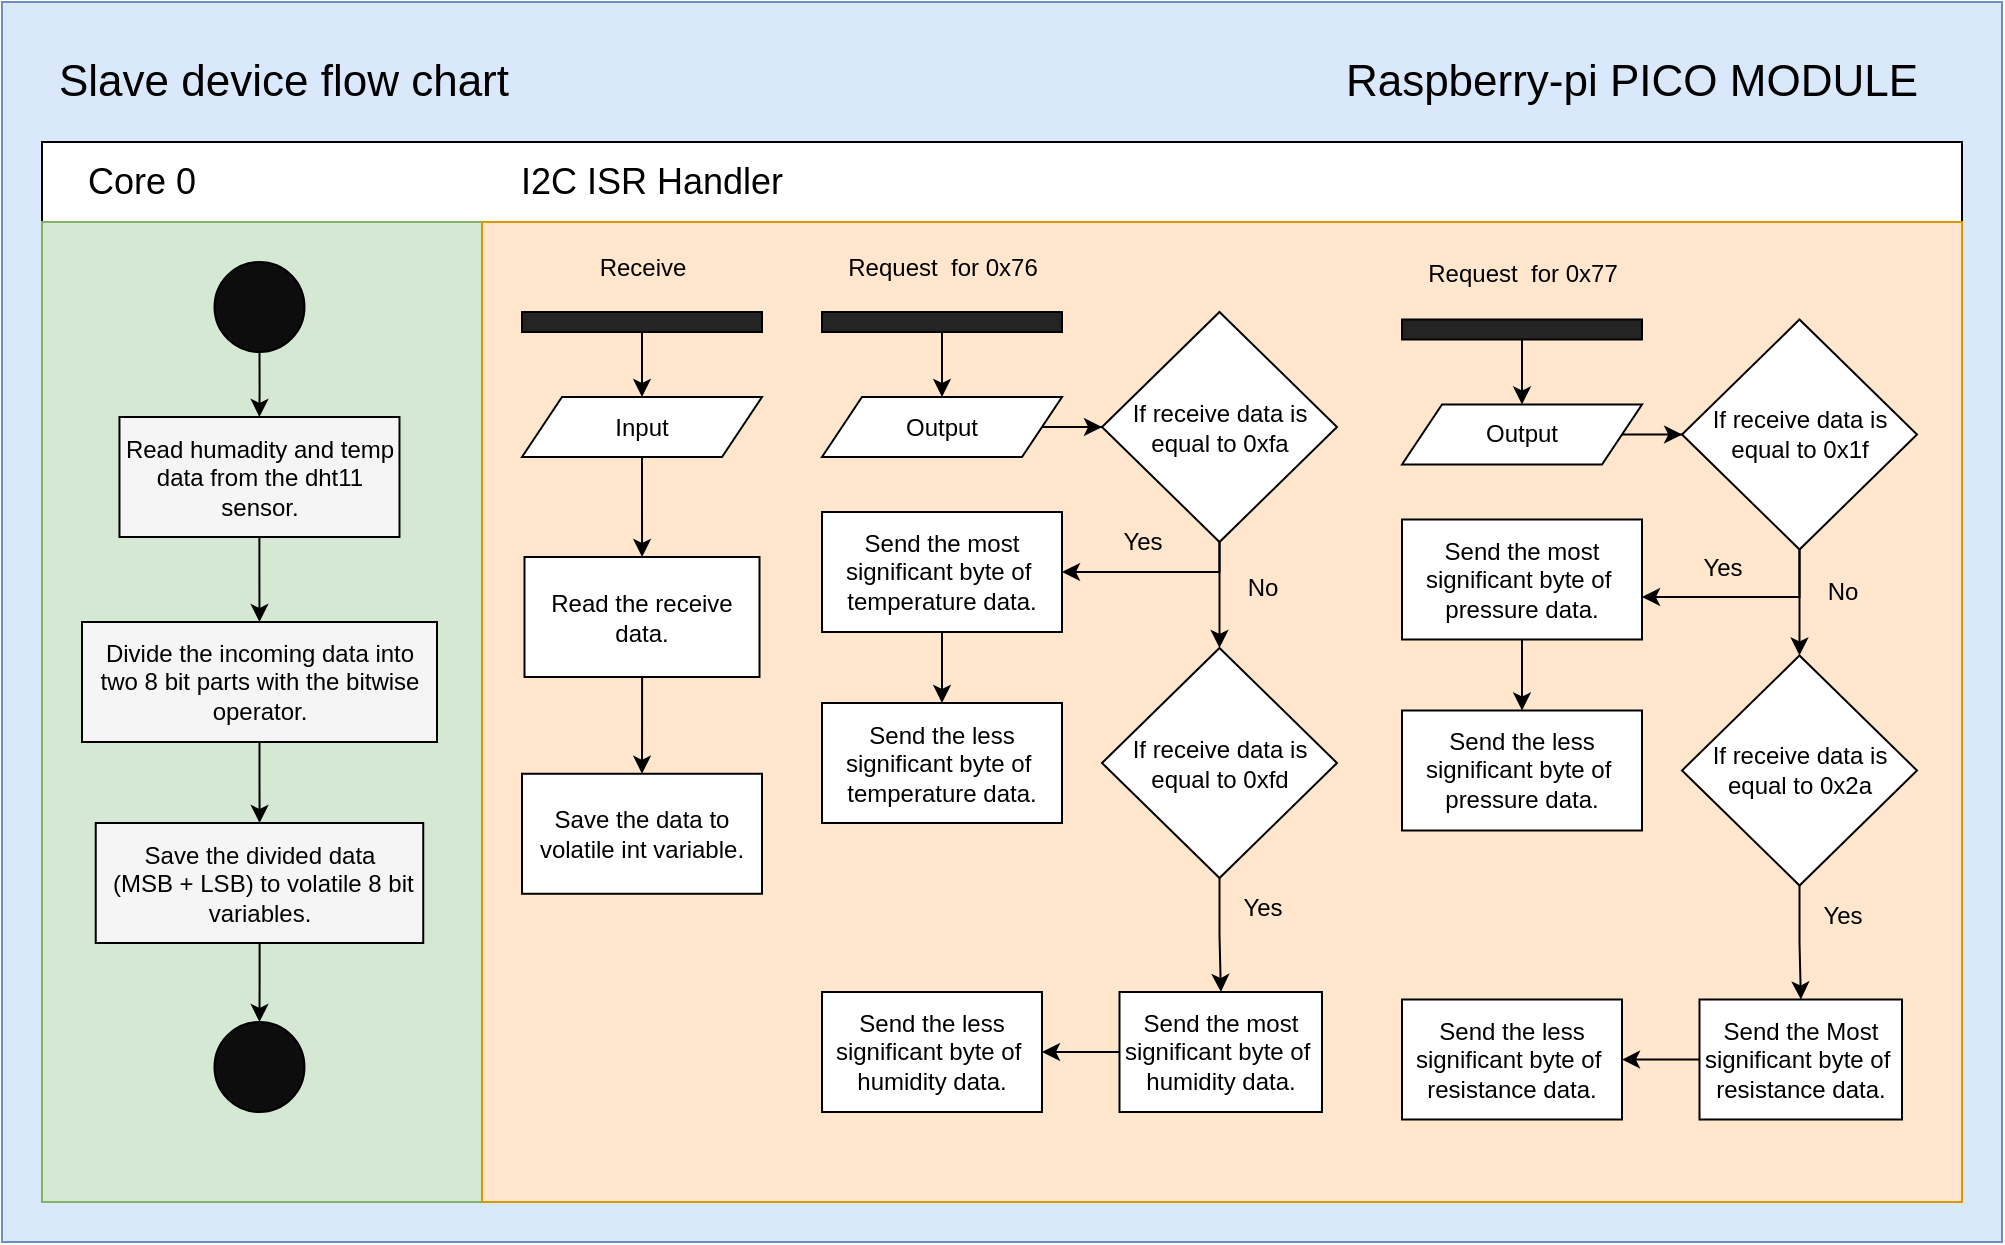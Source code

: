<mxfile version="21.1.2" type="device">
  <diagram name="Page-1" id="3akdgrDcjlKZiMJ0wSv5">
    <mxGraphModel dx="584" dy="843" grid="1" gridSize="10" guides="1" tooltips="1" connect="1" arrows="1" fold="1" page="1" pageScale="1" pageWidth="850" pageHeight="1100" math="0" shadow="0">
      <root>
        <mxCell id="0" />
        <mxCell id="1" parent="0" />
        <mxCell id="VJAGyJHKDzql0RKUSMaD-1" value="" style="rounded=0;whiteSpace=wrap;html=1;fillColor=#dae8fc;strokeColor=#6c8ebf;" parent="1" vertex="1">
          <mxGeometry x="1010" y="170" width="1000" height="620" as="geometry" />
        </mxCell>
        <mxCell id="VJAGyJHKDzql0RKUSMaD-2" value="" style="rounded=0;whiteSpace=wrap;html=1;" parent="1" vertex="1">
          <mxGeometry x="1030" y="240" width="960" height="530" as="geometry" />
        </mxCell>
        <mxCell id="VJAGyJHKDzql0RKUSMaD-3" value="" style="rounded=0;whiteSpace=wrap;html=1;fillColor=#d5e8d4;strokeColor=#82b366;" parent="1" vertex="1">
          <mxGeometry x="1030" y="280" width="220" height="490" as="geometry" />
        </mxCell>
        <mxCell id="VJAGyJHKDzql0RKUSMaD-4" value="&lt;font style=&quot;font-size: 22px;&quot;&gt;Slave device flow chart&lt;/font&gt;" style="text;html=1;strokeColor=none;fillColor=none;align=center;verticalAlign=middle;whiteSpace=wrap;rounded=0;" parent="1" vertex="1">
          <mxGeometry x="1030" y="180" width="241.87" height="60" as="geometry" />
        </mxCell>
        <mxCell id="VJAGyJHKDzql0RKUSMaD-5" value="&lt;font style=&quot;font-size: 18px;&quot;&gt;Core 0&lt;/font&gt;" style="text;html=1;strokeColor=none;fillColor=none;align=center;verticalAlign=middle;whiteSpace=wrap;rounded=0;" parent="1" vertex="1">
          <mxGeometry x="1030" y="240" width="100" height="40" as="geometry" />
        </mxCell>
        <mxCell id="VJAGyJHKDzql0RKUSMaD-6" value="&lt;font style=&quot;font-size: 18px;&quot;&gt;I2C ISR Handler&lt;/font&gt;" style="text;html=1;strokeColor=none;fillColor=none;align=center;verticalAlign=middle;whiteSpace=wrap;rounded=0;" parent="1" vertex="1">
          <mxGeometry x="1250" y="240" width="170" height="40" as="geometry" />
        </mxCell>
        <mxCell id="VJAGyJHKDzql0RKUSMaD-7" value="" style="edgeStyle=orthogonalEdgeStyle;rounded=0;orthogonalLoop=1;jettySize=auto;html=1;" parent="1" source="VJAGyJHKDzql0RKUSMaD-8" target="VJAGyJHKDzql0RKUSMaD-10" edge="1">
          <mxGeometry relative="1" as="geometry" />
        </mxCell>
        <mxCell id="VJAGyJHKDzql0RKUSMaD-8" value="" style="ellipse;whiteSpace=wrap;html=1;aspect=fixed;fillColor=#0D0D0D;" parent="1" vertex="1">
          <mxGeometry x="1116.25" y="300" width="45" height="45" as="geometry" />
        </mxCell>
        <mxCell id="VJAGyJHKDzql0RKUSMaD-9" value="" style="edgeStyle=orthogonalEdgeStyle;rounded=0;orthogonalLoop=1;jettySize=auto;html=1;" parent="1" source="VJAGyJHKDzql0RKUSMaD-10" target="VJAGyJHKDzql0RKUSMaD-12" edge="1">
          <mxGeometry relative="1" as="geometry" />
        </mxCell>
        <mxCell id="VJAGyJHKDzql0RKUSMaD-10" value="Read humadity and temp data from the dht11 sensor." style="whiteSpace=wrap;html=1;fillColor=#F5F5F5;" parent="1" vertex="1">
          <mxGeometry x="1068.74" y="377.5" width="140" height="60" as="geometry" />
        </mxCell>
        <mxCell id="VJAGyJHKDzql0RKUSMaD-11" value="" style="edgeStyle=orthogonalEdgeStyle;rounded=0;orthogonalLoop=1;jettySize=auto;html=1;" parent="1" source="VJAGyJHKDzql0RKUSMaD-12" target="VJAGyJHKDzql0RKUSMaD-14" edge="1">
          <mxGeometry relative="1" as="geometry" />
        </mxCell>
        <mxCell id="VJAGyJHKDzql0RKUSMaD-12" value="Divide the incoming data into two 8 bit parts with the bitwise operator." style="whiteSpace=wrap;html=1;fillColor=#F5F5F5;" parent="1" vertex="1">
          <mxGeometry x="1050" y="480" width="177.5" height="60" as="geometry" />
        </mxCell>
        <mxCell id="JX3ZL4rv4u2orXnneiwp-1" value="" style="edgeStyle=orthogonalEdgeStyle;rounded=0;orthogonalLoop=1;jettySize=auto;html=1;" parent="1" source="VJAGyJHKDzql0RKUSMaD-14" target="VJAGyJHKDzql0RKUSMaD-25" edge="1">
          <mxGeometry relative="1" as="geometry" />
        </mxCell>
        <mxCell id="VJAGyJHKDzql0RKUSMaD-14" value="Save the divided data&lt;br&gt;&amp;nbsp;(MSB + LSB) to volatile 8 bit variables." style="whiteSpace=wrap;html=1;fillColor=#F5F5F5;" parent="1" vertex="1">
          <mxGeometry x="1056.87" y="580.5" width="163.75" height="60" as="geometry" />
        </mxCell>
        <mxCell id="VJAGyJHKDzql0RKUSMaD-15" value="" style="rounded=0;whiteSpace=wrap;html=1;fillColor=#ffe6cc;strokeColor=#d79b00;" parent="1" vertex="1">
          <mxGeometry x="1250" y="280" width="740" height="490" as="geometry" />
        </mxCell>
        <mxCell id="VJAGyJHKDzql0RKUSMaD-25" value="" style="ellipse;whiteSpace=wrap;html=1;aspect=fixed;fillColor=#0D0D0D;" parent="1" vertex="1">
          <mxGeometry x="1116.24" y="680" width="45" height="45" as="geometry" />
        </mxCell>
        <mxCell id="VJAGyJHKDzql0RKUSMaD-44" value="&lt;font style=&quot;font-size: 22px;&quot;&gt;Raspberry-pi PICO MODULE&lt;/font&gt;" style="text;html=1;strokeColor=none;fillColor=none;align=center;verticalAlign=middle;whiteSpace=wrap;rounded=0;" parent="1" vertex="1">
          <mxGeometry x="1660" y="180" width="330" height="60" as="geometry" />
        </mxCell>
        <mxCell id="VJAGyJHKDzql0RKUSMaD-64" value="" style="edgeStyle=orthogonalEdgeStyle;rounded=0;orthogonalLoop=1;jettySize=auto;html=1;" parent="1" source="VJAGyJHKDzql0RKUSMaD-49" target="VJAGyJHKDzql0RKUSMaD-63" edge="1">
          <mxGeometry relative="1" as="geometry" />
        </mxCell>
        <mxCell id="VJAGyJHKDzql0RKUSMaD-49" value="Input" style="shape=parallelogram;perimeter=parallelogramPerimeter;whiteSpace=wrap;html=1;fixedSize=1;" parent="1" vertex="1">
          <mxGeometry x="1270" y="367.5" width="120" height="30" as="geometry" />
        </mxCell>
        <mxCell id="VJAGyJHKDzql0RKUSMaD-54" style="edgeStyle=orthogonalEdgeStyle;rounded=0;orthogonalLoop=1;jettySize=auto;html=1;" parent="1" source="VJAGyJHKDzql0RKUSMaD-53" target="VJAGyJHKDzql0RKUSMaD-49" edge="1">
          <mxGeometry relative="1" as="geometry">
            <Array as="points">
              <mxPoint x="1330" y="350" />
              <mxPoint x="1330" y="350" />
            </Array>
          </mxGeometry>
        </mxCell>
        <mxCell id="VJAGyJHKDzql0RKUSMaD-53" value="" style="rounded=0;whiteSpace=wrap;html=1;fillColor=#242424;" parent="1" vertex="1">
          <mxGeometry x="1270" y="325" width="120" height="10" as="geometry" />
        </mxCell>
        <mxCell id="JX3ZL4rv4u2orXnneiwp-8" value="" style="edgeStyle=orthogonalEdgeStyle;rounded=0;orthogonalLoop=1;jettySize=auto;html=1;" parent="1" source="VJAGyJHKDzql0RKUSMaD-55" target="JX3ZL4rv4u2orXnneiwp-7" edge="1">
          <mxGeometry relative="1" as="geometry" />
        </mxCell>
        <mxCell id="VJAGyJHKDzql0RKUSMaD-55" value="Output" style="shape=parallelogram;perimeter=parallelogramPerimeter;whiteSpace=wrap;html=1;fixedSize=1;" parent="1" vertex="1">
          <mxGeometry x="1420" y="367.5" width="120" height="30" as="geometry" />
        </mxCell>
        <mxCell id="VJAGyJHKDzql0RKUSMaD-57" style="edgeStyle=orthogonalEdgeStyle;rounded=0;orthogonalLoop=1;jettySize=auto;html=1;" parent="1" source="VJAGyJHKDzql0RKUSMaD-56" target="VJAGyJHKDzql0RKUSMaD-55" edge="1">
          <mxGeometry relative="1" as="geometry" />
        </mxCell>
        <mxCell id="VJAGyJHKDzql0RKUSMaD-56" value="" style="rounded=0;whiteSpace=wrap;html=1;fillColor=#242424;" parent="1" vertex="1">
          <mxGeometry x="1420" y="325" width="120" height="10" as="geometry" />
        </mxCell>
        <mxCell id="VJAGyJHKDzql0RKUSMaD-58" value="Request&amp;nbsp;&amp;nbsp;for&amp;nbsp;0x76" style="text;html=1;align=center;verticalAlign=middle;resizable=0;points=[];autosize=1;strokeColor=none;fillColor=none;" parent="1" vertex="1">
          <mxGeometry x="1420" y="287.5" width="120" height="30" as="geometry" />
        </mxCell>
        <mxCell id="VJAGyJHKDzql0RKUSMaD-59" value="Receive" style="text;html=1;align=center;verticalAlign=middle;resizable=0;points=[];autosize=1;strokeColor=none;fillColor=none;" parent="1" vertex="1">
          <mxGeometry x="1295" y="287.5" width="70" height="30" as="geometry" />
        </mxCell>
        <mxCell id="JX3ZL4rv4u2orXnneiwp-6" value="" style="edgeStyle=orthogonalEdgeStyle;rounded=0;orthogonalLoop=1;jettySize=auto;html=1;" parent="1" source="VJAGyJHKDzql0RKUSMaD-63" target="JX3ZL4rv4u2orXnneiwp-5" edge="1">
          <mxGeometry relative="1" as="geometry" />
        </mxCell>
        <mxCell id="VJAGyJHKDzql0RKUSMaD-63" value="Read the receive data." style="whiteSpace=wrap;html=1;" parent="1" vertex="1">
          <mxGeometry x="1271.25" y="447.5" width="117.5" height="60" as="geometry" />
        </mxCell>
        <mxCell id="JX3ZL4rv4u2orXnneiwp-5" value="Save the data to volatile int variable." style="whiteSpace=wrap;html=1;" parent="1" vertex="1">
          <mxGeometry x="1270" y="555.88" width="120" height="60" as="geometry" />
        </mxCell>
        <mxCell id="JX3ZL4rv4u2orXnneiwp-13" value="" style="edgeStyle=orthogonalEdgeStyle;rounded=0;orthogonalLoop=1;jettySize=auto;html=1;" parent="1" source="JX3ZL4rv4u2orXnneiwp-7" target="JX3ZL4rv4u2orXnneiwp-12" edge="1">
          <mxGeometry relative="1" as="geometry">
            <Array as="points">
              <mxPoint x="1619" y="455" />
            </Array>
          </mxGeometry>
        </mxCell>
        <mxCell id="JX3ZL4rv4u2orXnneiwp-17" value="" style="edgeStyle=orthogonalEdgeStyle;rounded=0;orthogonalLoop=1;jettySize=auto;html=1;" parent="1" source="JX3ZL4rv4u2orXnneiwp-7" target="JX3ZL4rv4u2orXnneiwp-16" edge="1">
          <mxGeometry relative="1" as="geometry">
            <Array as="points">
              <mxPoint x="1619" y="440" />
              <mxPoint x="1619" y="440" />
            </Array>
          </mxGeometry>
        </mxCell>
        <mxCell id="JX3ZL4rv4u2orXnneiwp-7" value="If receive data is equal to&amp;nbsp;0xfa" style="rhombus;whiteSpace=wrap;html=1;" parent="1" vertex="1">
          <mxGeometry x="1560" y="325" width="117.5" height="115" as="geometry" />
        </mxCell>
        <mxCell id="JX3ZL4rv4u2orXnneiwp-21" value="" style="edgeStyle=orthogonalEdgeStyle;rounded=0;orthogonalLoop=1;jettySize=auto;html=1;" parent="1" source="JX3ZL4rv4u2orXnneiwp-12" target="JX3ZL4rv4u2orXnneiwp-20" edge="1">
          <mxGeometry relative="1" as="geometry" />
        </mxCell>
        <mxCell id="JX3ZL4rv4u2orXnneiwp-12" value="&lt;div style=&quot;border-color: var(--border-color);&quot;&gt;Send the most significant byte&amp;nbsp;of&amp;nbsp;&lt;/div&gt;temperature data." style="whiteSpace=wrap;html=1;" parent="1" vertex="1">
          <mxGeometry x="1420" y="425" width="120" height="60" as="geometry" />
        </mxCell>
        <mxCell id="JX3ZL4rv4u2orXnneiwp-19" value="" style="edgeStyle=orthogonalEdgeStyle;rounded=0;orthogonalLoop=1;jettySize=auto;html=1;" parent="1" source="JX3ZL4rv4u2orXnneiwp-16" target="JX3ZL4rv4u2orXnneiwp-18" edge="1">
          <mxGeometry relative="1" as="geometry" />
        </mxCell>
        <mxCell id="JX3ZL4rv4u2orXnneiwp-16" value="If receive data is equal to&amp;nbsp;0xfd" style="rhombus;whiteSpace=wrap;html=1;" parent="1" vertex="1">
          <mxGeometry x="1560" y="493" width="117.5" height="115" as="geometry" />
        </mxCell>
        <mxCell id="JX3ZL4rv4u2orXnneiwp-23" value="" style="edgeStyle=orthogonalEdgeStyle;rounded=0;orthogonalLoop=1;jettySize=auto;html=1;" parent="1" source="JX3ZL4rv4u2orXnneiwp-18" target="JX3ZL4rv4u2orXnneiwp-22" edge="1">
          <mxGeometry relative="1" as="geometry" />
        </mxCell>
        <mxCell id="JX3ZL4rv4u2orXnneiwp-18" value="&lt;div style=&quot;border-color: var(--border-color);&quot;&gt;Send the most significant byte&amp;nbsp;of&amp;nbsp;&lt;/div&gt;humidity data." style="whiteSpace=wrap;html=1;" parent="1" vertex="1">
          <mxGeometry x="1568.75" y="665" width="101.25" height="60" as="geometry" />
        </mxCell>
        <mxCell id="JX3ZL4rv4u2orXnneiwp-20" value="&lt;div style=&quot;border-color: var(--border-color);&quot;&gt;Send the less significant byte&amp;nbsp;of&amp;nbsp;&lt;/div&gt;temperature data." style="whiteSpace=wrap;html=1;" parent="1" vertex="1">
          <mxGeometry x="1420" y="520.5" width="120" height="60" as="geometry" />
        </mxCell>
        <mxCell id="JX3ZL4rv4u2orXnneiwp-22" value="&lt;div style=&quot;border-color: var(--border-color);&quot;&gt;Send the less significant byte&amp;nbsp;of&amp;nbsp;&lt;/div&gt;humidity data." style="whiteSpace=wrap;html=1;" parent="1" vertex="1">
          <mxGeometry x="1420" y="665" width="110" height="60" as="geometry" />
        </mxCell>
        <mxCell id="JX3ZL4rv4u2orXnneiwp-24" value="Yes" style="text;html=1;align=center;verticalAlign=middle;resizable=0;points=[];autosize=1;strokeColor=none;fillColor=none;" parent="1" vertex="1">
          <mxGeometry x="1560" y="425" width="40" height="30" as="geometry" />
        </mxCell>
        <mxCell id="JX3ZL4rv4u2orXnneiwp-25" value="No" style="text;html=1;align=center;verticalAlign=middle;resizable=0;points=[];autosize=1;strokeColor=none;fillColor=none;" parent="1" vertex="1">
          <mxGeometry x="1620" y="447.5" width="40" height="30" as="geometry" />
        </mxCell>
        <mxCell id="JX3ZL4rv4u2orXnneiwp-26" value="Yes" style="text;html=1;align=center;verticalAlign=middle;resizable=0;points=[];autosize=1;strokeColor=none;fillColor=none;" parent="1" vertex="1">
          <mxGeometry x="1620" y="608" width="40" height="30" as="geometry" />
        </mxCell>
        <mxCell id="JX3ZL4rv4u2orXnneiwp-45" value="" style="edgeStyle=orthogonalEdgeStyle;rounded=0;orthogonalLoop=1;jettySize=auto;html=1;" parent="1" source="JX3ZL4rv4u2orXnneiwp-46" target="JX3ZL4rv4u2orXnneiwp-52" edge="1">
          <mxGeometry relative="1" as="geometry" />
        </mxCell>
        <mxCell id="JX3ZL4rv4u2orXnneiwp-46" value="Output" style="shape=parallelogram;perimeter=parallelogramPerimeter;whiteSpace=wrap;html=1;fixedSize=1;" parent="1" vertex="1">
          <mxGeometry x="1710" y="371.25" width="120" height="30" as="geometry" />
        </mxCell>
        <mxCell id="JX3ZL4rv4u2orXnneiwp-47" style="edgeStyle=orthogonalEdgeStyle;rounded=0;orthogonalLoop=1;jettySize=auto;html=1;" parent="1" source="JX3ZL4rv4u2orXnneiwp-48" target="JX3ZL4rv4u2orXnneiwp-46" edge="1">
          <mxGeometry relative="1" as="geometry" />
        </mxCell>
        <mxCell id="JX3ZL4rv4u2orXnneiwp-48" value="" style="rounded=0;whiteSpace=wrap;html=1;fillColor=#242424;" parent="1" vertex="1">
          <mxGeometry x="1710" y="328.75" width="120" height="10" as="geometry" />
        </mxCell>
        <mxCell id="JX3ZL4rv4u2orXnneiwp-49" value="Request&amp;nbsp;&amp;nbsp;for&amp;nbsp;0x77" style="text;html=1;align=center;verticalAlign=middle;resizable=0;points=[];autosize=1;strokeColor=none;fillColor=none;" parent="1" vertex="1">
          <mxGeometry x="1710" y="291.25" width="120" height="30" as="geometry" />
        </mxCell>
        <mxCell id="JX3ZL4rv4u2orXnneiwp-50" value="" style="edgeStyle=orthogonalEdgeStyle;rounded=0;orthogonalLoop=1;jettySize=auto;html=1;" parent="1" source="JX3ZL4rv4u2orXnneiwp-52" target="JX3ZL4rv4u2orXnneiwp-54" edge="1">
          <mxGeometry relative="1" as="geometry">
            <Array as="points">
              <mxPoint x="1909" y="467.5" />
            </Array>
          </mxGeometry>
        </mxCell>
        <mxCell id="JX3ZL4rv4u2orXnneiwp-51" value="" style="edgeStyle=orthogonalEdgeStyle;rounded=0;orthogonalLoop=1;jettySize=auto;html=1;" parent="1" source="JX3ZL4rv4u2orXnneiwp-52" target="JX3ZL4rv4u2orXnneiwp-56" edge="1">
          <mxGeometry relative="1" as="geometry">
            <Array as="points">
              <mxPoint x="1909" y="452.5" />
              <mxPoint x="1909" y="452.5" />
            </Array>
          </mxGeometry>
        </mxCell>
        <mxCell id="JX3ZL4rv4u2orXnneiwp-52" value="If receive data is equal to&amp;nbsp;0x1f" style="rhombus;whiteSpace=wrap;html=1;" parent="1" vertex="1">
          <mxGeometry x="1850" y="328.75" width="117.5" height="115" as="geometry" />
        </mxCell>
        <mxCell id="JX3ZL4rv4u2orXnneiwp-53" value="" style="edgeStyle=orthogonalEdgeStyle;rounded=0;orthogonalLoop=1;jettySize=auto;html=1;" parent="1" source="JX3ZL4rv4u2orXnneiwp-54" target="JX3ZL4rv4u2orXnneiwp-59" edge="1">
          <mxGeometry relative="1" as="geometry" />
        </mxCell>
        <mxCell id="JX3ZL4rv4u2orXnneiwp-54" value="&lt;div style=&quot;border-color: var(--border-color);&quot;&gt;Send the most significant byte of&amp;nbsp;&lt;/div&gt;pressure data." style="whiteSpace=wrap;html=1;" parent="1" vertex="1">
          <mxGeometry x="1710" y="428.75" width="120" height="60" as="geometry" />
        </mxCell>
        <mxCell id="JX3ZL4rv4u2orXnneiwp-55" value="" style="edgeStyle=orthogonalEdgeStyle;rounded=0;orthogonalLoop=1;jettySize=auto;html=1;" parent="1" source="JX3ZL4rv4u2orXnneiwp-56" target="JX3ZL4rv4u2orXnneiwp-58" edge="1">
          <mxGeometry relative="1" as="geometry" />
        </mxCell>
        <mxCell id="JX3ZL4rv4u2orXnneiwp-56" value="If receive data is equal to&amp;nbsp;0x2a" style="rhombus;whiteSpace=wrap;html=1;" parent="1" vertex="1">
          <mxGeometry x="1850" y="496.75" width="117.5" height="115" as="geometry" />
        </mxCell>
        <mxCell id="JX3ZL4rv4u2orXnneiwp-57" value="" style="edgeStyle=orthogonalEdgeStyle;rounded=0;orthogonalLoop=1;jettySize=auto;html=1;" parent="1" source="JX3ZL4rv4u2orXnneiwp-58" target="JX3ZL4rv4u2orXnneiwp-63" edge="1">
          <mxGeometry relative="1" as="geometry" />
        </mxCell>
        <mxCell id="JX3ZL4rv4u2orXnneiwp-58" value="&lt;div style=&quot;border-color: var(--border-color);&quot;&gt;Send the Most significant byte&amp;nbsp;of&amp;nbsp;&lt;/div&gt;resistance data." style="whiteSpace=wrap;html=1;" parent="1" vertex="1">
          <mxGeometry x="1858.75" y="668.75" width="101.25" height="60" as="geometry" />
        </mxCell>
        <mxCell id="JX3ZL4rv4u2orXnneiwp-59" value="&lt;div style=&quot;border-color: var(--border-color);&quot;&gt;Send the less significant byte of&amp;nbsp;&lt;/div&gt;pressure data." style="whiteSpace=wrap;html=1;" parent="1" vertex="1">
          <mxGeometry x="1710" y="524.25" width="120" height="60" as="geometry" />
        </mxCell>
        <mxCell id="JX3ZL4rv4u2orXnneiwp-60" value="Yes" style="text;html=1;align=center;verticalAlign=middle;resizable=0;points=[];autosize=1;strokeColor=none;fillColor=none;" parent="1" vertex="1">
          <mxGeometry x="1850" y="437.5" width="40" height="30" as="geometry" />
        </mxCell>
        <mxCell id="JX3ZL4rv4u2orXnneiwp-61" value="No" style="text;html=1;align=center;verticalAlign=middle;resizable=0;points=[];autosize=1;strokeColor=none;fillColor=none;" parent="1" vertex="1">
          <mxGeometry x="1910" y="450" width="40" height="30" as="geometry" />
        </mxCell>
        <mxCell id="JX3ZL4rv4u2orXnneiwp-62" value="Yes" style="text;html=1;align=center;verticalAlign=middle;resizable=0;points=[];autosize=1;strokeColor=none;fillColor=none;" parent="1" vertex="1">
          <mxGeometry x="1910" y="611.75" width="40" height="30" as="geometry" />
        </mxCell>
        <mxCell id="JX3ZL4rv4u2orXnneiwp-63" value="&lt;div style=&quot;border-color: var(--border-color);&quot;&gt;Send the less significant byte&amp;nbsp;of&amp;nbsp;&lt;/div&gt;resistance data." style="whiteSpace=wrap;html=1;" parent="1" vertex="1">
          <mxGeometry x="1710" y="668.75" width="110" height="60" as="geometry" />
        </mxCell>
      </root>
    </mxGraphModel>
  </diagram>
</mxfile>
